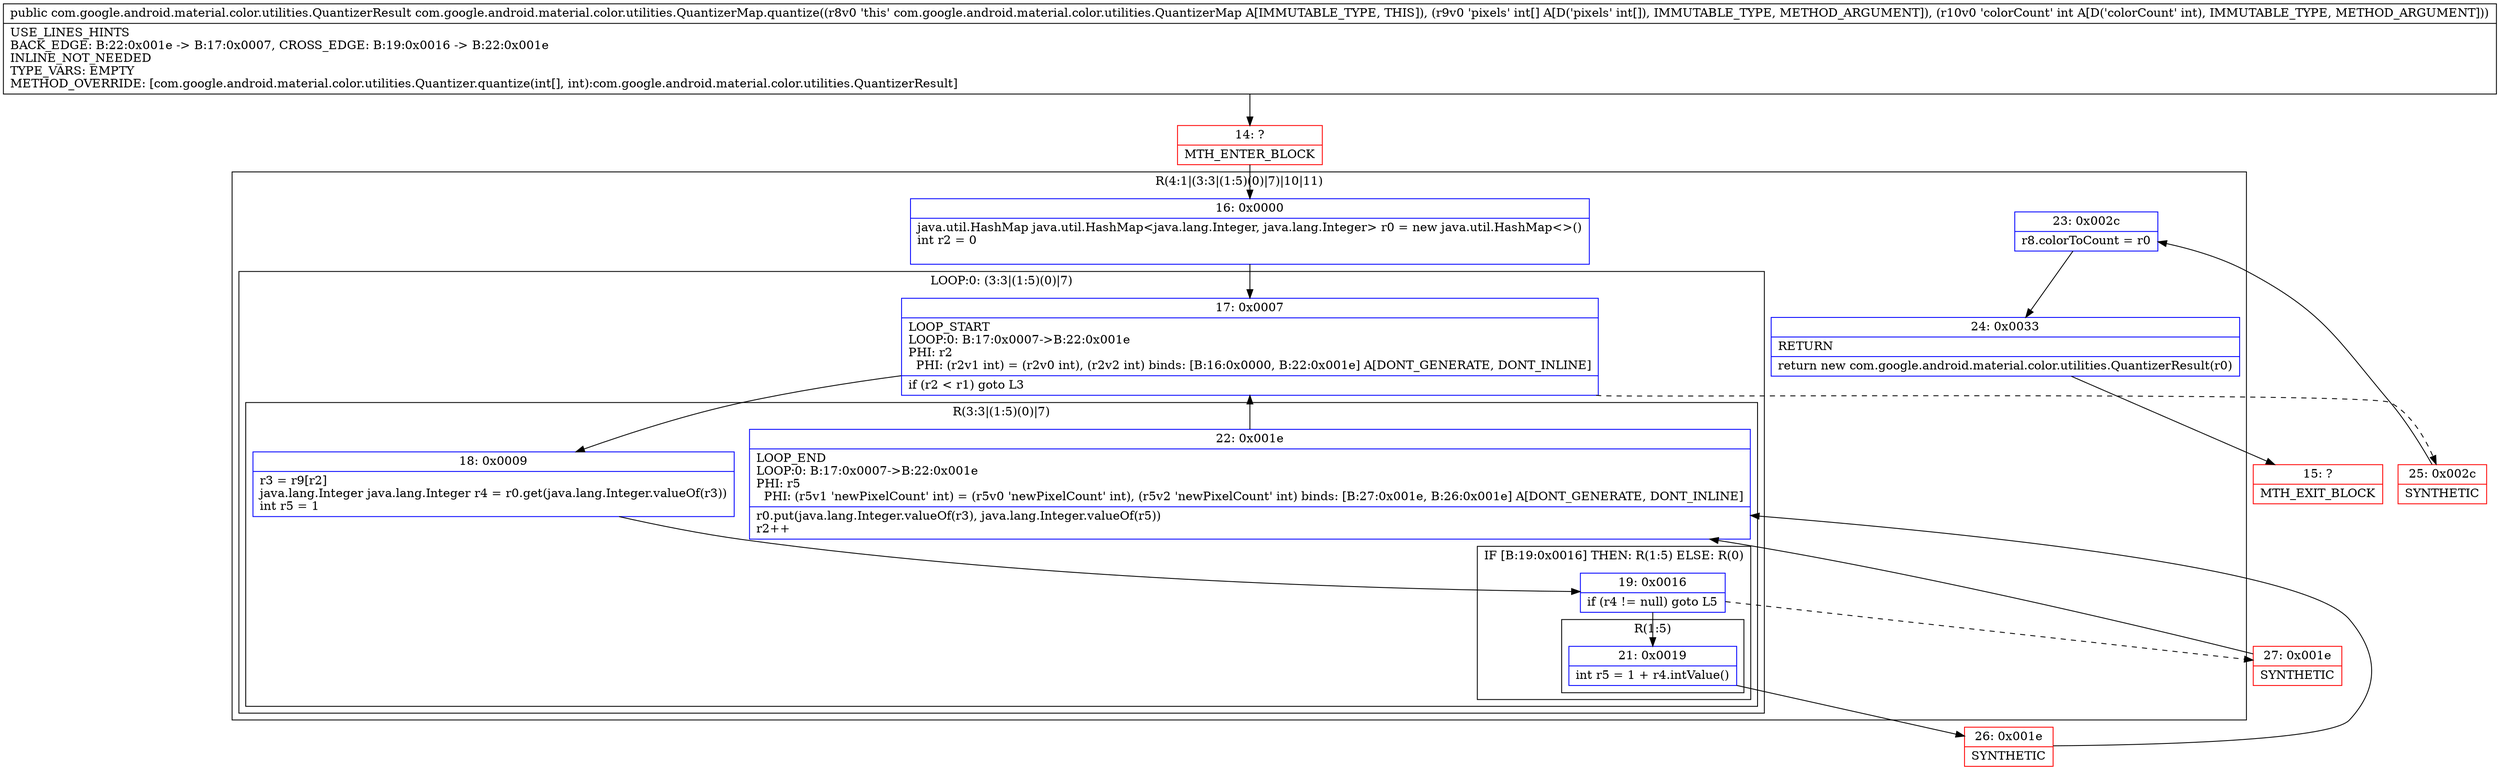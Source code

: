 digraph "CFG forcom.google.android.material.color.utilities.QuantizerMap.quantize([II)Lcom\/google\/android\/material\/color\/utilities\/QuantizerResult;" {
subgraph cluster_Region_402340465 {
label = "R(4:1|(3:3|(1:5)(0)|7)|10|11)";
node [shape=record,color=blue];
Node_16 [shape=record,label="{16\:\ 0x0000|java.util.HashMap java.util.HashMap\<java.lang.Integer, java.lang.Integer\> r0 = new java.util.HashMap\<\>()\lint r2 = 0\l\l}"];
subgraph cluster_LoopRegion_1269240395 {
label = "LOOP:0: (3:3|(1:5)(0)|7)";
node [shape=record,color=blue];
Node_17 [shape=record,label="{17\:\ 0x0007|LOOP_START\lLOOP:0: B:17:0x0007\-\>B:22:0x001e\lPHI: r2 \l  PHI: (r2v1 int) = (r2v0 int), (r2v2 int) binds: [B:16:0x0000, B:22:0x001e] A[DONT_GENERATE, DONT_INLINE]\l|if (r2 \< r1) goto L3\l}"];
subgraph cluster_Region_1462757384 {
label = "R(3:3|(1:5)(0)|7)";
node [shape=record,color=blue];
Node_18 [shape=record,label="{18\:\ 0x0009|r3 = r9[r2]\ljava.lang.Integer java.lang.Integer r4 = r0.get(java.lang.Integer.valueOf(r3))\lint r5 = 1\l}"];
subgraph cluster_IfRegion_609046772 {
label = "IF [B:19:0x0016] THEN: R(1:5) ELSE: R(0)";
node [shape=record,color=blue];
Node_19 [shape=record,label="{19\:\ 0x0016|if (r4 != null) goto L5\l}"];
subgraph cluster_Region_1661103188 {
label = "R(1:5)";
node [shape=record,color=blue];
Node_21 [shape=record,label="{21\:\ 0x0019|int r5 = 1 + r4.intValue()\l}"];
}
subgraph cluster_Region_1001895847 {
label = "R(0)";
node [shape=record,color=blue];
}
}
Node_22 [shape=record,label="{22\:\ 0x001e|LOOP_END\lLOOP:0: B:17:0x0007\-\>B:22:0x001e\lPHI: r5 \l  PHI: (r5v1 'newPixelCount' int) = (r5v0 'newPixelCount' int), (r5v2 'newPixelCount' int) binds: [B:27:0x001e, B:26:0x001e] A[DONT_GENERATE, DONT_INLINE]\l|r0.put(java.lang.Integer.valueOf(r3), java.lang.Integer.valueOf(r5))\lr2++\l}"];
}
}
Node_23 [shape=record,label="{23\:\ 0x002c|r8.colorToCount = r0\l}"];
Node_24 [shape=record,label="{24\:\ 0x0033|RETURN\l|return new com.google.android.material.color.utilities.QuantizerResult(r0)\l}"];
}
Node_14 [shape=record,color=red,label="{14\:\ ?|MTH_ENTER_BLOCK\l}"];
Node_26 [shape=record,color=red,label="{26\:\ 0x001e|SYNTHETIC\l}"];
Node_27 [shape=record,color=red,label="{27\:\ 0x001e|SYNTHETIC\l}"];
Node_25 [shape=record,color=red,label="{25\:\ 0x002c|SYNTHETIC\l}"];
Node_15 [shape=record,color=red,label="{15\:\ ?|MTH_EXIT_BLOCK\l}"];
MethodNode[shape=record,label="{public com.google.android.material.color.utilities.QuantizerResult com.google.android.material.color.utilities.QuantizerMap.quantize((r8v0 'this' com.google.android.material.color.utilities.QuantizerMap A[IMMUTABLE_TYPE, THIS]), (r9v0 'pixels' int[] A[D('pixels' int[]), IMMUTABLE_TYPE, METHOD_ARGUMENT]), (r10v0 'colorCount' int A[D('colorCount' int), IMMUTABLE_TYPE, METHOD_ARGUMENT]))  | USE_LINES_HINTS\lBACK_EDGE: B:22:0x001e \-\> B:17:0x0007, CROSS_EDGE: B:19:0x0016 \-\> B:22:0x001e\lINLINE_NOT_NEEDED\lTYPE_VARS: EMPTY\lMETHOD_OVERRIDE: [com.google.android.material.color.utilities.Quantizer.quantize(int[], int):com.google.android.material.color.utilities.QuantizerResult]\l}"];
MethodNode -> Node_14;Node_16 -> Node_17;
Node_17 -> Node_18;
Node_17 -> Node_25[style=dashed];
Node_18 -> Node_19;
Node_19 -> Node_21;
Node_19 -> Node_27[style=dashed];
Node_21 -> Node_26;
Node_22 -> Node_17;
Node_23 -> Node_24;
Node_24 -> Node_15;
Node_14 -> Node_16;
Node_26 -> Node_22;
Node_27 -> Node_22;
Node_25 -> Node_23;
}

